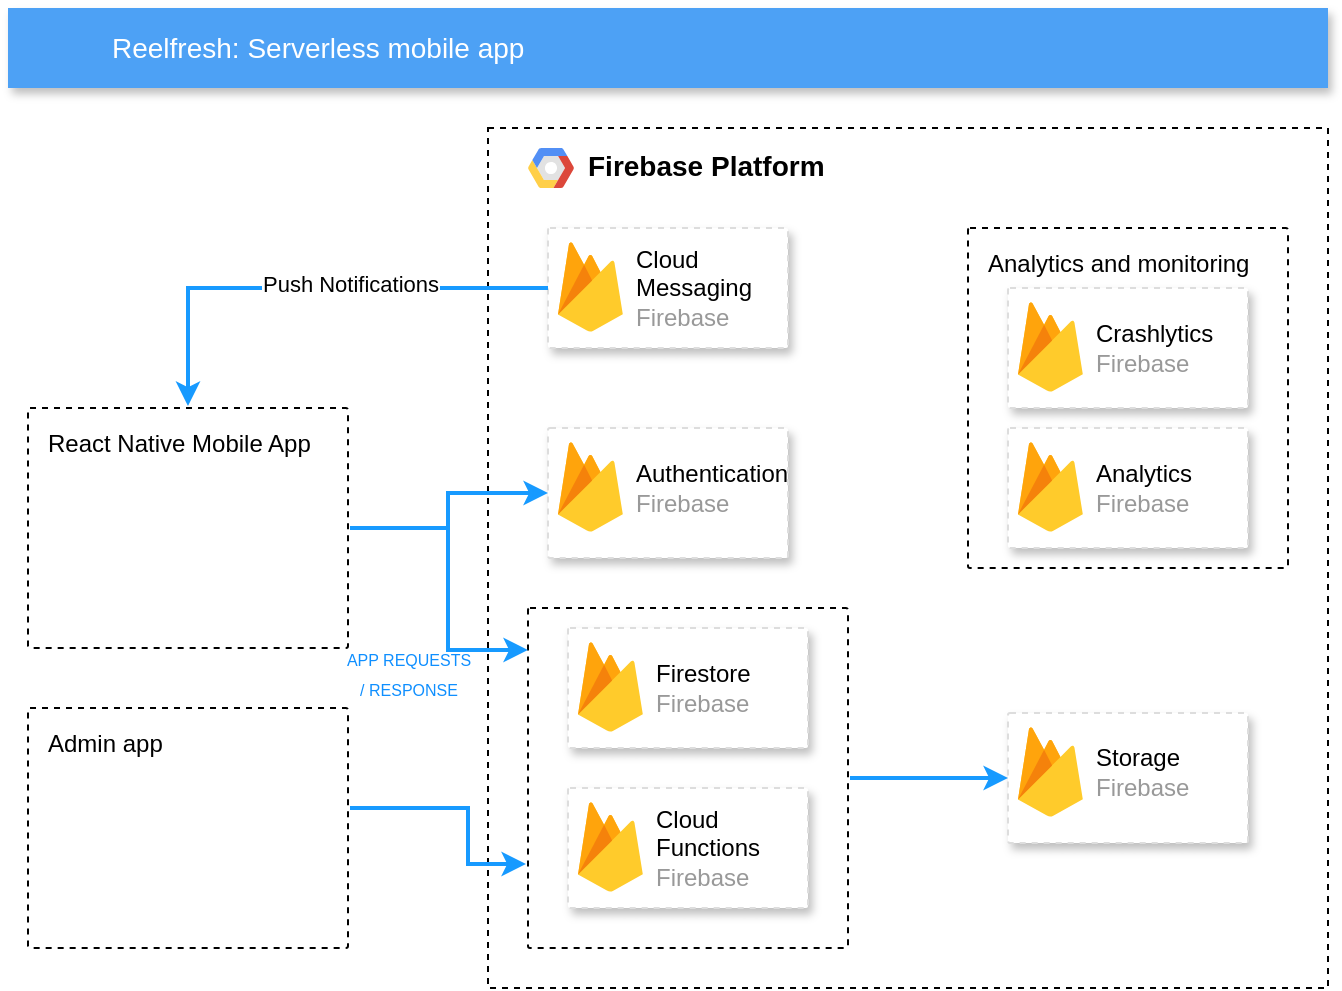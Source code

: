 <mxfile version="14.9.7" type="github">
  <diagram id="f106602c-feb2-e66a-4537-3a34d633f6aa" name="Page-1">
    <mxGraphModel dx="868" dy="482" grid="1" gridSize="10" guides="1" tooltips="1" connect="1" arrows="1" fold="1" page="1" pageScale="1" pageWidth="1169" pageHeight="827" background="none" math="0" shadow="0">
      <root>
        <mxCell id="0" />
        <mxCell id="1" parent="0" />
        <mxCell id="14" value="&lt;b&gt;Firebase Platform&lt;/b&gt;" style="shadow=0;fontSize=14;align=left;spacing=10;9E9E9E;verticalAlign=top;spacingTop=-4;fontStyle=0;spacingLeft=40;html=1;dashed=1;" parent="1" vertex="1">
          <mxGeometry x="470" y="100" width="420" height="430" as="geometry" />
        </mxCell>
        <mxCell id="GIrOnxZxADJu_TroMDEl-767" style="edgeStyle=orthogonalEdgeStyle;rounded=0;orthogonalLoop=1;jettySize=auto;html=1;entryX=0;entryY=0.5;entryDx=0;entryDy=0;fontColor=#0F8FFF;strokeColor=#179AFF;strokeWidth=2;" edge="1" parent="14" source="GIrOnxZxADJu_TroMDEl-737" target="GIrOnxZxADJu_TroMDEl-760">
          <mxGeometry relative="1" as="geometry" />
        </mxCell>
        <mxCell id="GIrOnxZxADJu_TroMDEl-737" value="" style="rounded=1;absoluteArcSize=1;arcSize=2;html=1;shadow=0;fontSize=12;align=left;verticalAlign=top;spacing=10;spacingTop=-4;dashed=1;perimeterSpacing=1;" vertex="1" parent="14">
          <mxGeometry x="20" y="240" width="160" height="170" as="geometry" />
        </mxCell>
        <mxCell id="15" value="" style="shape=mxgraph.gcp2.google_cloud_platform;fillColor=#F6F6F6;strokeColor=none;shadow=0;gradientColor=none;" parent="14" vertex="1">
          <mxGeometry width="23" height="20" relative="1" as="geometry">
            <mxPoint x="20" y="10" as="offset" />
          </mxGeometry>
        </mxCell>
        <mxCell id="GIrOnxZxADJu_TroMDEl-722" value="" style="strokeColor=#dddddd;shadow=1;strokeWidth=1;rounded=1;absoluteArcSize=1;arcSize=2;dashed=1;" vertex="1" parent="14">
          <mxGeometry x="30" y="50" width="120" height="60" as="geometry" />
        </mxCell>
        <mxCell id="GIrOnxZxADJu_TroMDEl-723" value="&lt;font color=&quot;#000000&quot;&gt;Cloud &lt;br&gt;Messaging&lt;/font&gt;&lt;br&gt;Firebase" style="dashed=0;connectable=0;html=1;fillColor=#5184F3;strokeColor=none;shape=mxgraph.gcp2.firebase;part=1;labelPosition=right;verticalLabelPosition=middle;align=left;verticalAlign=middle;spacingLeft=5;fontColor=#999999;fontSize=12;" vertex="1" parent="GIrOnxZxADJu_TroMDEl-722">
          <mxGeometry width="32.4" height="45" relative="1" as="geometry">
            <mxPoint x="5" y="7" as="offset" />
          </mxGeometry>
        </mxCell>
        <mxCell id="GIrOnxZxADJu_TroMDEl-731" value="" style="strokeColor=#dddddd;shadow=1;strokeWidth=1;rounded=1;absoluteArcSize=1;arcSize=2;dashed=1;fontColor=#0F8FFF;" vertex="1" parent="14">
          <mxGeometry x="40" y="250" width="120" height="60" as="geometry" />
        </mxCell>
        <mxCell id="GIrOnxZxADJu_TroMDEl-732" value="&lt;font color=&quot;#000000&quot;&gt;Firestore&lt;br&gt;&lt;/font&gt;Firebase" style="dashed=0;connectable=0;html=1;fillColor=#5184F3;strokeColor=none;shape=mxgraph.gcp2.firebase;part=1;labelPosition=right;verticalLabelPosition=middle;align=left;verticalAlign=middle;spacingLeft=5;fontColor=#999999;fontSize=12;" vertex="1" parent="GIrOnxZxADJu_TroMDEl-731">
          <mxGeometry width="32.4" height="45" relative="1" as="geometry">
            <mxPoint x="5" y="7" as="offset" />
          </mxGeometry>
        </mxCell>
        <mxCell id="GIrOnxZxADJu_TroMDEl-735" value="" style="strokeColor=#dddddd;shadow=1;strokeWidth=1;rounded=1;absoluteArcSize=1;arcSize=2;dashed=1;fontColor=#0F8FFF;" vertex="1" parent="14">
          <mxGeometry x="40" y="330" width="120" height="60" as="geometry" />
        </mxCell>
        <mxCell id="GIrOnxZxADJu_TroMDEl-736" value="&lt;font color=&quot;#000000&quot;&gt;Cloud &lt;br&gt;Functions&lt;/font&gt;&lt;br&gt;Firebase" style="dashed=0;connectable=0;html=1;fillColor=#5184F3;strokeColor=none;shape=mxgraph.gcp2.firebase;part=1;labelPosition=right;verticalLabelPosition=middle;align=left;verticalAlign=middle;spacingLeft=5;fontColor=#999999;fontSize=12;" vertex="1" parent="GIrOnxZxADJu_TroMDEl-735">
          <mxGeometry width="32.4" height="45" relative="1" as="geometry">
            <mxPoint x="5" y="7" as="offset" />
          </mxGeometry>
        </mxCell>
        <mxCell id="GIrOnxZxADJu_TroMDEl-744" value="" style="strokeColor=#dddddd;shadow=1;strokeWidth=1;rounded=1;absoluteArcSize=1;arcSize=2;dashed=1;fontColor=#0F8FFF;" vertex="1" parent="14">
          <mxGeometry x="30" y="150" width="120" height="65" as="geometry" />
        </mxCell>
        <mxCell id="GIrOnxZxADJu_TroMDEl-745" value="&lt;font color=&quot;#000000&quot;&gt;Authentication&lt;/font&gt;&lt;br&gt;Firebase" style="dashed=0;connectable=0;html=1;fillColor=#5184F3;strokeColor=none;shape=mxgraph.gcp2.firebase;part=1;labelPosition=right;verticalLabelPosition=middle;align=left;verticalAlign=middle;spacingLeft=5;fontColor=#999999;fontSize=12;" vertex="1" parent="GIrOnxZxADJu_TroMDEl-744">
          <mxGeometry width="32.4" height="45" relative="1" as="geometry">
            <mxPoint x="5" y="7" as="offset" />
          </mxGeometry>
        </mxCell>
        <mxCell id="GIrOnxZxADJu_TroMDEl-755" value="Analytics and monitoring" style="rounded=1;absoluteArcSize=1;arcSize=2;html=1;shadow=0;fontSize=12;align=left;verticalAlign=top;spacing=10;spacingTop=-4;dashed=1;perimeterSpacing=1;" vertex="1" parent="14">
          <mxGeometry x="240" y="50" width="160" height="170" as="geometry" />
        </mxCell>
        <mxCell id="GIrOnxZxADJu_TroMDEl-756" value="" style="strokeColor=#dddddd;shadow=1;strokeWidth=1;rounded=1;absoluteArcSize=1;arcSize=2;dashed=1;fontColor=#0F8FFF;" vertex="1" parent="14">
          <mxGeometry x="260" y="80" width="120" height="60" as="geometry" />
        </mxCell>
        <mxCell id="GIrOnxZxADJu_TroMDEl-757" value="&lt;font color=&quot;#000000&quot;&gt;Crashlytics&lt;br&gt;&lt;/font&gt;Firebase" style="dashed=0;connectable=0;html=1;fillColor=#5184F3;strokeColor=none;shape=mxgraph.gcp2.firebase;part=1;labelPosition=right;verticalLabelPosition=middle;align=left;verticalAlign=middle;spacingLeft=5;fontColor=#999999;fontSize=12;" vertex="1" parent="GIrOnxZxADJu_TroMDEl-756">
          <mxGeometry width="32.4" height="45" relative="1" as="geometry">
            <mxPoint x="5" y="7" as="offset" />
          </mxGeometry>
        </mxCell>
        <mxCell id="GIrOnxZxADJu_TroMDEl-758" value="" style="strokeColor=#dddddd;shadow=1;strokeWidth=1;rounded=1;absoluteArcSize=1;arcSize=2;dashed=1;fontColor=#0F8FFF;" vertex="1" parent="14">
          <mxGeometry x="260" y="150" width="120" height="60" as="geometry" />
        </mxCell>
        <mxCell id="GIrOnxZxADJu_TroMDEl-759" value="&lt;font color=&quot;#000000&quot;&gt;Analytics&lt;/font&gt;&lt;br&gt;Firebase" style="dashed=0;connectable=0;html=1;fillColor=#5184F3;strokeColor=none;shape=mxgraph.gcp2.firebase;part=1;labelPosition=right;verticalLabelPosition=middle;align=left;verticalAlign=middle;spacingLeft=5;fontColor=#999999;fontSize=12;" vertex="1" parent="GIrOnxZxADJu_TroMDEl-758">
          <mxGeometry width="32.4" height="45" relative="1" as="geometry">
            <mxPoint x="5" y="7" as="offset" />
          </mxGeometry>
        </mxCell>
        <mxCell id="GIrOnxZxADJu_TroMDEl-760" value="" style="strokeColor=#dddddd;shadow=1;strokeWidth=1;rounded=1;absoluteArcSize=1;arcSize=2;dashed=1;fontColor=#0F8FFF;" vertex="1" parent="14">
          <mxGeometry x="260" y="292.5" width="120" height="65" as="geometry" />
        </mxCell>
        <mxCell id="GIrOnxZxADJu_TroMDEl-761" value="&lt;font color=&quot;#000000&quot;&gt;Storage&lt;/font&gt;&lt;br&gt;Firebase" style="dashed=0;connectable=0;html=1;fillColor=#5184F3;strokeColor=none;shape=mxgraph.gcp2.firebase;part=1;labelPosition=right;verticalLabelPosition=middle;align=left;verticalAlign=middle;spacingLeft=5;fontColor=#999999;fontSize=12;" vertex="1" parent="GIrOnxZxADJu_TroMDEl-760">
          <mxGeometry width="32.4" height="45" relative="1" as="geometry">
            <mxPoint x="5" y="7" as="offset" />
          </mxGeometry>
        </mxCell>
        <mxCell id="GIrOnxZxADJu_TroMDEl-764" style="edgeStyle=orthogonalEdgeStyle;rounded=0;orthogonalLoop=1;jettySize=auto;html=1;fontColor=#0F8FFF;strokeColor=#179AFF;strokeWidth=2;" edge="1" parent="1" source="706" target="GIrOnxZxADJu_TroMDEl-744">
          <mxGeometry relative="1" as="geometry" />
        </mxCell>
        <mxCell id="GIrOnxZxADJu_TroMDEl-765" style="edgeStyle=orthogonalEdgeStyle;rounded=0;orthogonalLoop=1;jettySize=auto;html=1;fontColor=#0F8FFF;strokeColor=#179AFF;strokeWidth=2;entryX=0.006;entryY=0.128;entryDx=0;entryDy=0;entryPerimeter=0;" edge="1" parent="1" source="706" target="GIrOnxZxADJu_TroMDEl-737">
          <mxGeometry relative="1" as="geometry">
            <Array as="points">
              <mxPoint x="450" y="300" />
              <mxPoint x="450" y="361" />
            </Array>
          </mxGeometry>
        </mxCell>
        <mxCell id="706" value="React Native Mobile App" style="rounded=1;absoluteArcSize=1;arcSize=2;html=1;shadow=0;fontSize=12;align=left;verticalAlign=top;spacing=10;spacingTop=-4;dashed=1;perimeterSpacing=1;" parent="1" vertex="1">
          <mxGeometry x="240" y="240" width="160" height="120" as="geometry" />
        </mxCell>
        <mxCell id="2" value="Reelfresh: Serverless mobile app" style="fillColor=#4DA1F5;strokeColor=none;shadow=1;gradientColor=none;fontSize=14;align=left;spacingLeft=50;fontColor=#ffffff;html=1;" parent="1" vertex="1">
          <mxGeometry x="230" y="40" width="660" height="40" as="geometry" />
        </mxCell>
        <mxCell id="GIrOnxZxADJu_TroMDEl-720" value="" style="shape=image;html=1;verticalAlign=top;verticalLabelPosition=bottom;labelBackgroundColor=#ffffff;imageAspect=0;aspect=fixed;image=https://cdn0.iconfinder.com/data/icons/logos-brands-in-colors/128/react_color-128.png;dashed=1;" vertex="1" parent="1">
          <mxGeometry x="283" y="278" width="74" height="74" as="geometry" />
        </mxCell>
        <mxCell id="GIrOnxZxADJu_TroMDEl-724" style="edgeStyle=orthogonalEdgeStyle;rounded=0;orthogonalLoop=1;jettySize=auto;html=1;entryX=0.5;entryY=0;entryDx=0;entryDy=0;labelPosition=left;verticalLabelPosition=top;align=right;verticalAlign=bottom;fontColor=#0F8FFF;strokeColor=#179AFF;strokeWidth=2;" edge="1" parent="1" source="GIrOnxZxADJu_TroMDEl-722" target="706">
          <mxGeometry relative="1" as="geometry" />
        </mxCell>
        <mxCell id="GIrOnxZxADJu_TroMDEl-730" value="Push Notifications" style="edgeLabel;html=1;align=center;verticalAlign=middle;resizable=0;points=[];" vertex="1" connectable="0" parent="GIrOnxZxADJu_TroMDEl-724">
          <mxGeometry x="-0.166" y="-2" relative="1" as="geometry">
            <mxPoint as="offset" />
          </mxGeometry>
        </mxCell>
        <mxCell id="GIrOnxZxADJu_TroMDEl-742" value="&lt;font style=&quot;font-size: 8px&quot;&gt;APP REQUESTS &lt;br&gt;/ RESPONSE&lt;/font&gt;" style="text;html=1;align=center;verticalAlign=middle;resizable=0;points=[];autosize=1;strokeColor=none;fontColor=#0F8FFF;" vertex="1" parent="1">
          <mxGeometry x="390" y="352" width="80" height="40" as="geometry" />
        </mxCell>
        <mxCell id="GIrOnxZxADJu_TroMDEl-766" style="edgeStyle=orthogonalEdgeStyle;rounded=0;orthogonalLoop=1;jettySize=auto;html=1;entryX=0;entryY=0.75;entryDx=0;entryDy=0;fontColor=#0F8FFF;strokeColor=#179AFF;strokeWidth=2;" edge="1" parent="1" source="GIrOnxZxADJu_TroMDEl-762" target="GIrOnxZxADJu_TroMDEl-737">
          <mxGeometry relative="1" as="geometry">
            <Array as="points">
              <mxPoint x="460" y="440" />
              <mxPoint x="460" y="468" />
            </Array>
          </mxGeometry>
        </mxCell>
        <mxCell id="GIrOnxZxADJu_TroMDEl-762" value="Admin app" style="rounded=1;absoluteArcSize=1;arcSize=2;html=1;shadow=0;fontSize=12;align=left;verticalAlign=top;spacing=10;spacingTop=-4;dashed=1;perimeterSpacing=1;" vertex="1" parent="1">
          <mxGeometry x="240" y="390" width="160" height="120" as="geometry" />
        </mxCell>
        <mxCell id="GIrOnxZxADJu_TroMDEl-763" value="" style="shape=image;html=1;verticalAlign=top;verticalLabelPosition=bottom;labelBackgroundColor=#ffffff;imageAspect=0;aspect=fixed;image=https://cdn3.iconfinder.com/data/icons/logos-3/250/angular-128.png;dashed=1;fontColor=#0F8FFF;strokeColor=#000000;" vertex="1" parent="1">
          <mxGeometry x="266" y="402" width="108" height="108" as="geometry" />
        </mxCell>
      </root>
    </mxGraphModel>
  </diagram>
</mxfile>
